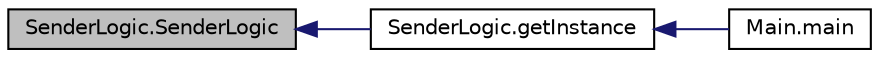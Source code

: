 digraph "SenderLogic.SenderLogic"
{
  edge [fontname="Helvetica",fontsize="10",labelfontname="Helvetica",labelfontsize="10"];
  node [fontname="Helvetica",fontsize="10",shape=record];
  rankdir="LR";
  Node2 [label="SenderLogic.SenderLogic",height=0.2,width=0.4,color="black", fillcolor="grey75", style="filled", fontcolor="black"];
  Node2 -> Node3 [dir="back",color="midnightblue",fontsize="10",style="solid",fontname="Helvetica"];
  Node3 [label="SenderLogic.getInstance",height=0.2,width=0.4,color="black", fillcolor="white", style="filled",URL="$d1/d79/class_sender_logic.html#a9a5c16eb2a183e6d1ea994016830d3c9"];
  Node3 -> Node4 [dir="back",color="midnightblue",fontsize="10",style="solid",fontname="Helvetica"];
  Node4 [label="Main.main",height=0.2,width=0.4,color="black", fillcolor="white", style="filled",URL="$d0/d4b/class_main.html#a8a5d0f827edddff706cc0e6740d0579a"];
}
